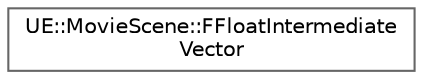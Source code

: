 digraph "Graphical Class Hierarchy"
{
 // INTERACTIVE_SVG=YES
 // LATEX_PDF_SIZE
  bgcolor="transparent";
  edge [fontname=Helvetica,fontsize=10,labelfontname=Helvetica,labelfontsize=10];
  node [fontname=Helvetica,fontsize=10,shape=box,height=0.2,width=0.4];
  rankdir="LR";
  Node0 [id="Node000000",label="UE::MovieScene::FFloatIntermediate\lVector",height=0.2,width=0.4,color="grey40", fillcolor="white", style="filled",URL="$dc/d14/structUE_1_1MovieScene_1_1FFloatIntermediateVector.html",tooltip="Intermediate type for the vector property system that lets us store how many dimensions the vector sh..."];
}
